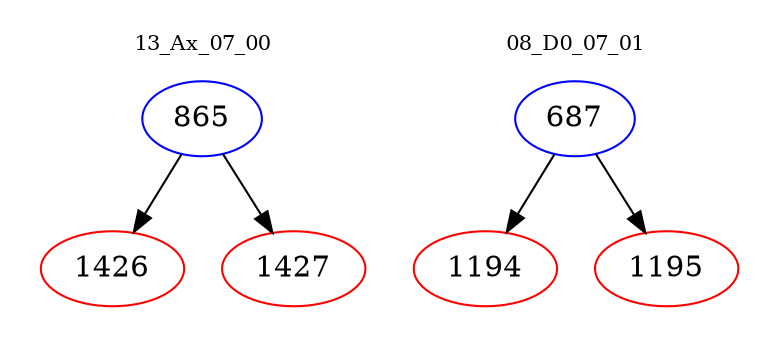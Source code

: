 digraph{
subgraph cluster_0 {
color = white
label = "13_Ax_07_00";
fontsize=10;
T0_865 [label="865", color="blue"]
T0_865 -> T0_1426 [color="black"]
T0_1426 [label="1426", color="red"]
T0_865 -> T0_1427 [color="black"]
T0_1427 [label="1427", color="red"]
}
subgraph cluster_1 {
color = white
label = "08_D0_07_01";
fontsize=10;
T1_687 [label="687", color="blue"]
T1_687 -> T1_1194 [color="black"]
T1_1194 [label="1194", color="red"]
T1_687 -> T1_1195 [color="black"]
T1_1195 [label="1195", color="red"]
}
}

